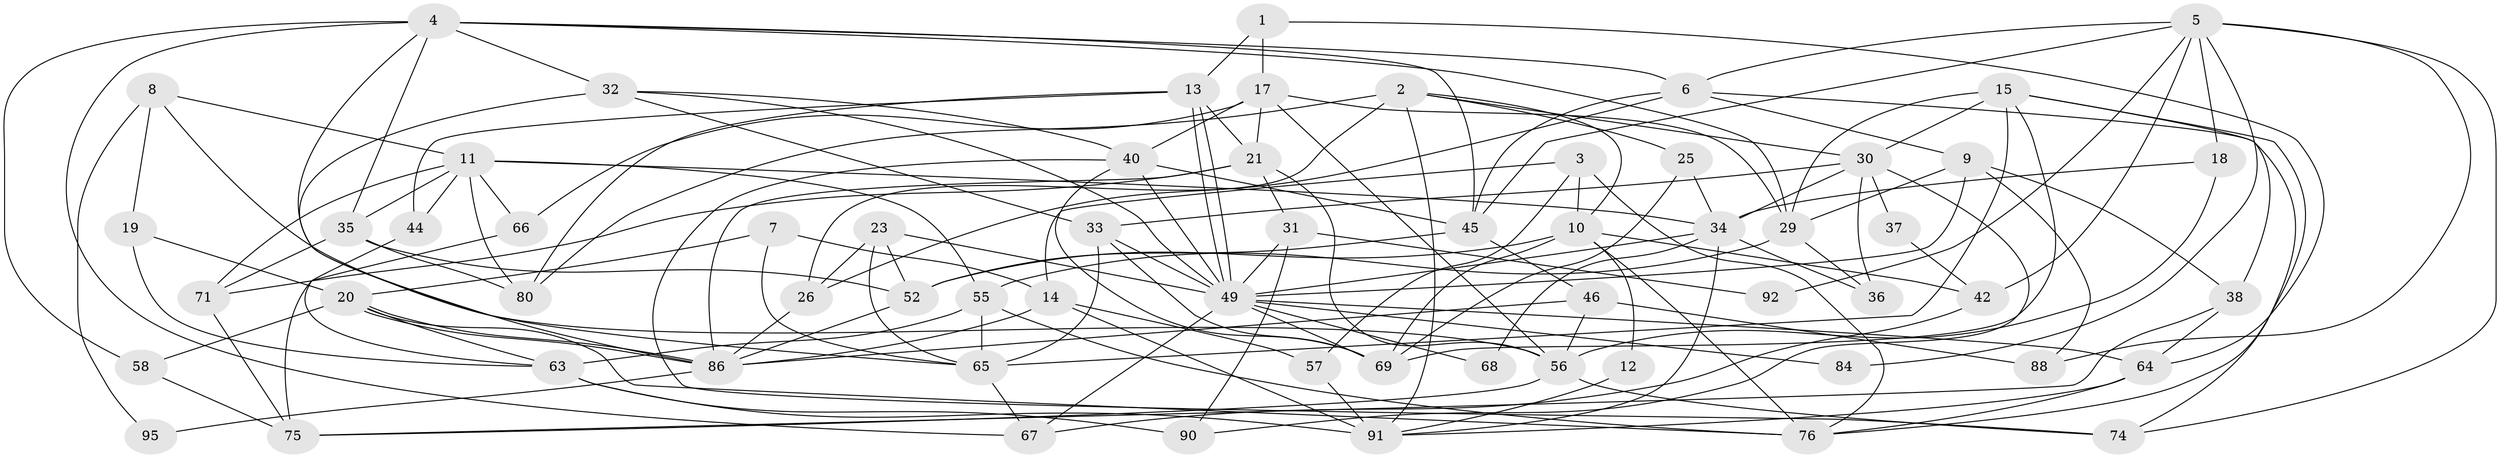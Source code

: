 // original degree distribution, {3: 0.23157894736842105, 4: 0.25263157894736843, 6: 0.09473684210526316, 5: 0.23157894736842105, 2: 0.15789473684210525, 7: 0.021052631578947368, 10: 0.010526315789473684}
// Generated by graph-tools (version 1.1) at 2025/42/03/06/25 10:42:00]
// undirected, 63 vertices, 155 edges
graph export_dot {
graph [start="1"]
  node [color=gray90,style=filled];
  1;
  2 [super="+24"];
  3 [super="+39"];
  4 [super="+16"];
  5 [super="+28"];
  6;
  7;
  8;
  9 [super="+81"];
  10 [super="+72"];
  11 [super="+22"];
  12;
  13 [super="+50"];
  14 [super="+27"];
  15 [super="+51"];
  17 [super="+41"];
  18;
  19;
  20 [super="+54"];
  21 [super="+43"];
  23;
  25;
  26 [super="+60"];
  29 [super="+48"];
  30 [super="+53"];
  31;
  32 [super="+70"];
  33;
  34 [super="+61"];
  35 [super="+47"];
  36;
  37;
  38 [super="+85"];
  40;
  42;
  44;
  45 [super="+78"];
  46;
  49 [super="+59"];
  52;
  55 [super="+62"];
  56 [super="+94"];
  57;
  58;
  63 [super="+77"];
  64 [super="+79"];
  65 [super="+73"];
  66;
  67;
  68;
  69 [super="+82"];
  71;
  74 [super="+89"];
  75;
  76;
  80 [super="+83"];
  84;
  86 [super="+87"];
  88;
  90;
  91 [super="+93"];
  92;
  95;
  1 -- 17;
  1 -- 64;
  1 -- 13;
  2 -- 10;
  2 -- 25;
  2 -- 26;
  2 -- 30;
  2 -- 80;
  2 -- 91;
  3 -- 10;
  3 -- 57;
  3 -- 76;
  3 -- 14;
  4 -- 35;
  4 -- 32;
  4 -- 67;
  4 -- 6;
  4 -- 58;
  4 -- 45;
  4 -- 65;
  4 -- 29;
  5 -- 6;
  5 -- 18;
  5 -- 42;
  5 -- 45;
  5 -- 84;
  5 -- 88;
  5 -- 74;
  5 -- 92;
  6 -- 45;
  6 -- 9;
  6 -- 26;
  6 -- 74;
  7 -- 65;
  7 -- 14;
  7 -- 20;
  8 -- 11;
  8 -- 19;
  8 -- 95;
  8 -- 56;
  9 -- 49;
  9 -- 88;
  9 -- 29;
  9 -- 38;
  10 -- 76;
  10 -- 42;
  10 -- 12;
  10 -- 69;
  10 -- 52;
  11 -- 80 [weight=2];
  11 -- 66;
  11 -- 71;
  11 -- 44;
  11 -- 55;
  11 -- 34;
  11 -- 35;
  12 -- 91;
  13 -- 49;
  13 -- 49;
  13 -- 21;
  13 -- 80;
  13 -- 44;
  14 -- 86;
  14 -- 57;
  14 -- 91;
  15 -- 30;
  15 -- 69;
  15 -- 38;
  15 -- 29;
  15 -- 65;
  15 -- 76;
  17 -- 66;
  17 -- 40;
  17 -- 29;
  17 -- 56;
  17 -- 21;
  18 -- 56;
  18 -- 34;
  19 -- 63;
  19 -- 20;
  20 -- 86;
  20 -- 86;
  20 -- 58;
  20 -- 76;
  20 -- 63;
  21 -- 86;
  21 -- 31;
  21 -- 56;
  21 -- 71;
  23 -- 52;
  23 -- 65;
  23 -- 49;
  23 -- 26;
  25 -- 69;
  25 -- 34;
  26 -- 86;
  29 -- 36;
  29 -- 55;
  30 -- 90;
  30 -- 37;
  30 -- 33;
  30 -- 34;
  30 -- 36;
  31 -- 90;
  31 -- 92;
  31 -- 49;
  32 -- 33;
  32 -- 86;
  32 -- 40;
  32 -- 49;
  33 -- 69;
  33 -- 49;
  33 -- 65;
  34 -- 36;
  34 -- 49;
  34 -- 68;
  34 -- 91;
  35 -- 71;
  35 -- 80;
  35 -- 52;
  37 -- 42;
  38 -- 64;
  38 -- 75;
  40 -- 74;
  40 -- 69;
  40 -- 45;
  40 -- 49;
  42 -- 67;
  44 -- 63;
  45 -- 52;
  45 -- 46;
  46 -- 86;
  46 -- 56;
  46 -- 88;
  49 -- 67;
  49 -- 64;
  49 -- 68;
  49 -- 69;
  49 -- 84;
  52 -- 86;
  55 -- 76;
  55 -- 65;
  55 -- 63;
  56 -- 75;
  56 -- 74;
  57 -- 91;
  58 -- 75;
  63 -- 91 [weight=2];
  63 -- 90;
  64 -- 76;
  64 -- 91;
  65 -- 67;
  66 -- 75;
  71 -- 75;
  86 -- 95;
}
